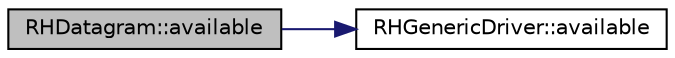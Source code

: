 digraph "RHDatagram::available"
{
 // LATEX_PDF_SIZE
  edge [fontname="Helvetica",fontsize="10",labelfontname="Helvetica",labelfontsize="10"];
  node [fontname="Helvetica",fontsize="10",shape=record];
  rankdir="LR";
  Node1 [label="RHDatagram::available",height=0.2,width=0.4,color="black", fillcolor="grey75", style="filled", fontcolor="black",tooltip=" "];
  Node1 -> Node2 [color="midnightblue",fontsize="10",style="solid",fontname="Helvetica"];
  Node2 [label="RHGenericDriver::available",height=0.2,width=0.4,color="black", fillcolor="white", style="filled",URL="$class_r_h_generic_driver.html#a2dd522b8eb16c51dc948b4ca4d623888",tooltip=" "];
}
